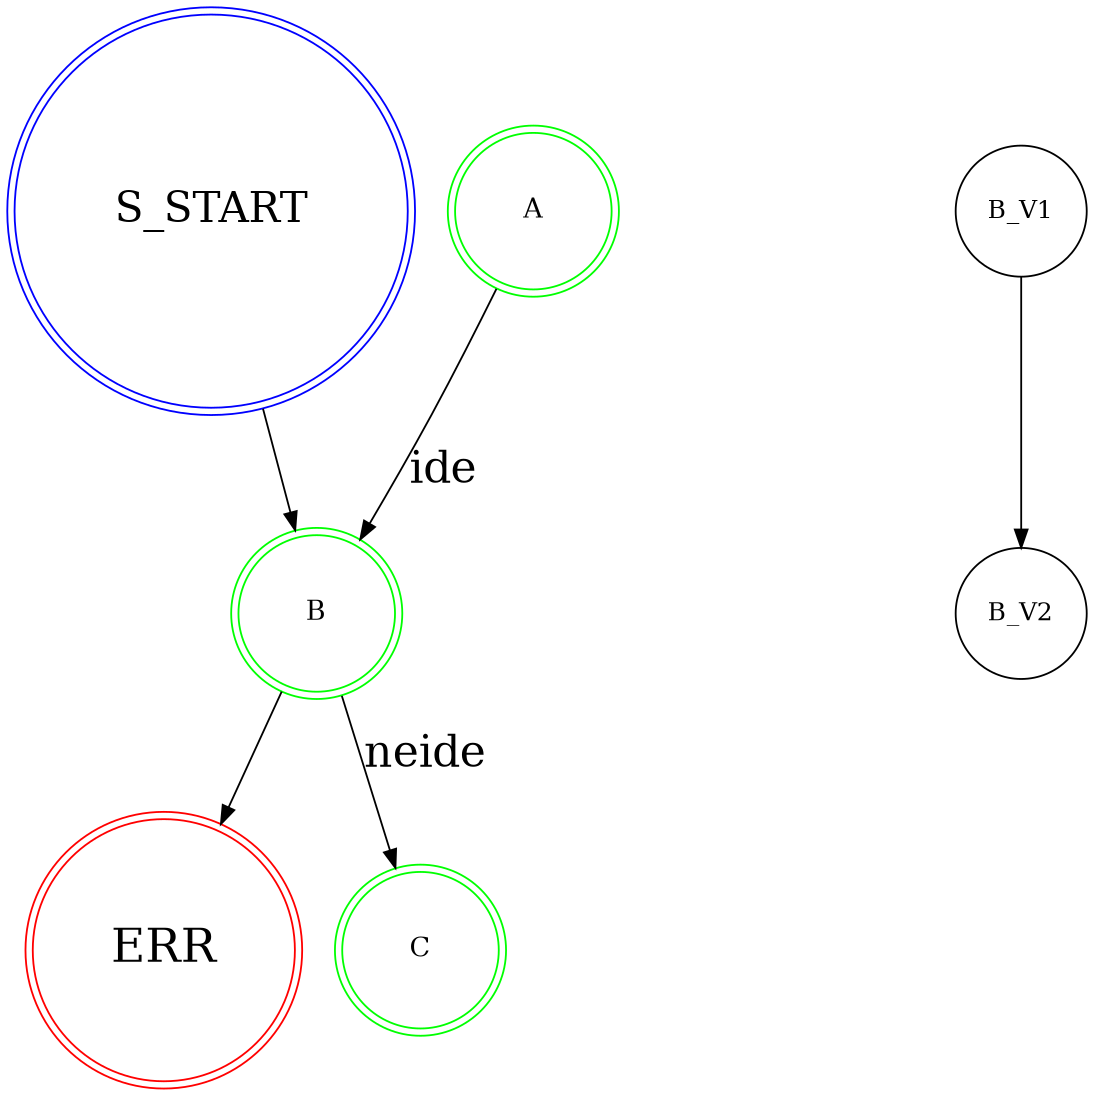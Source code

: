 digraph finite_state_machine

{
	# page and drawing settings

	fixedsize="true";
	page="11.6,8.3";
	size="11.5,7.3";
	ratio= "compress";
	overlap="false";

	# type of node definition
	# node [shape = point ]; bod;
	node [shape = doublecircle, fontsize = 23, color  = blue, width = 3 ];S_START;
	node [shape = doublecircle, fontsize = 26, color  = red, width = 2 ];ERR;

	# type of multiple nodes definition
	node [shape = doublecircle, fontsize = 15, color  = green, width = 1.2 ];{
		A B C
	};
	#other nodes definition

	node [rank=max, shape = circle , fontsize = 14, color =black, width = 1 ];


########################################################################################################################

	# definition of connections between nodes
	S_START -> B
	A -> B	[ label = "ide" , fontsize = 24 ];
	B -> C	[ label = "neide" , fontsize = 24];
	B -> ERR
	B_V1 -> B_V2
}
